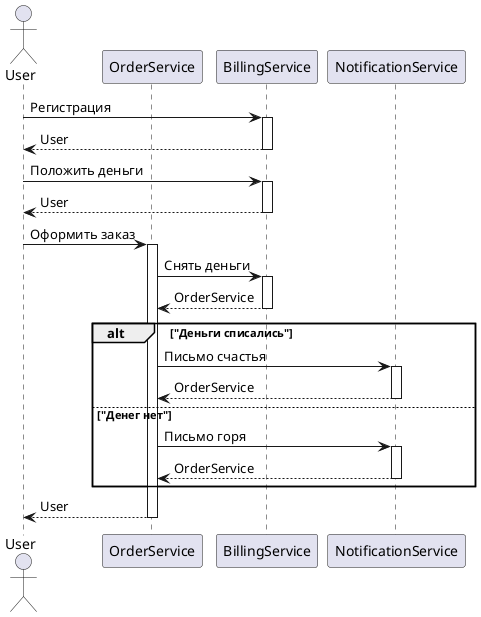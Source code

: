 @startuml
'https://plantuml.com/sequence-diagram

actor User
participant OrderService
participant BillingService
participant NotificationService

User -> BillingService ++: Регистрация
return User

User -> BillingService ++ : Положить деньги
return User

User -> OrderService ++: Оформить заказ
OrderService -> BillingService ++ : Снять деньги
return OrderService

alt "Деньги списались"
    OrderService -> NotificationService ++ : Письмо счастья
    return OrderService
else "Денег нет"
    OrderService -> NotificationService ++: Письмо горя
    return OrderService
end
return User

@enduml